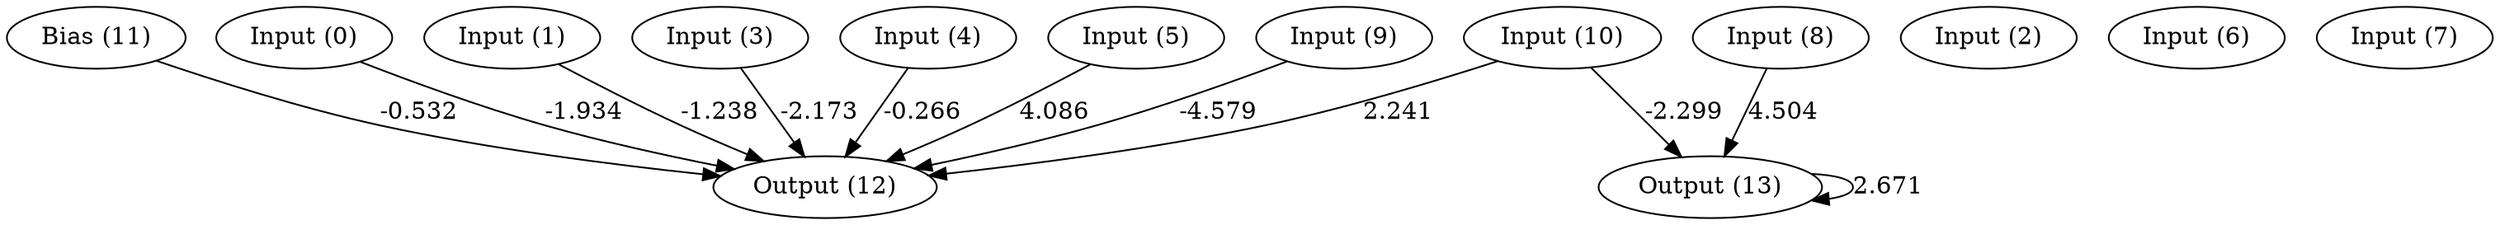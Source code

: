 digraph G {
  11 [ label="Bias (11)" ];
  0 [ label="Input (0)" ];
  1 [ label="Input (1)" ];
  2 [ label="Input (2)" ];
  3 [ label="Input (3)" ];
  4 [ label="Input (4)" ];
  5 [ label="Input (5)" ];
  6 [ label="Input (6)" ];
  7 [ label="Input (7)" ];
  8 [ label="Input (8)" ];
  9 [ label="Input (9)" ];
  10 [ label="Input (10)" ];
  12 [ label="Output (12)" ];
  13 [ label="Output (13)" ];
  { rank=same 11 0 1 2 3 4 5 6 7 8 9 10 }
  { rank=same 12 13 }
  11 -> 12 [ label="-0.532" ];
  0 -> 12 [ label="-1.934" ];
  3 -> 12 [ label="-2.173" ];
  4 -> 12 [ label="-0.266" ];
  5 -> 12 [ label="4.086" ];
  8 -> 13 [ label="4.504" ];
  9 -> 12 [ label="-4.579" ];
  10 -> 12 [ label="2.241" ];
  10 -> 13 [ label="-2.299" ];
  13 -> 13 [ label="2.671" ];
  1 -> 12 [ label="-1.238" ];
}
